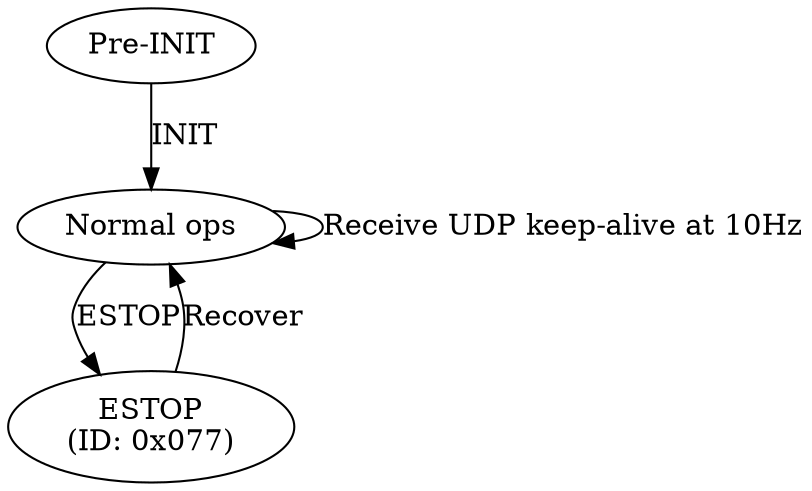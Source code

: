 digraph host_fsm {
    S09 [label="Pre-INIT"];
    S10 [label="Normal ops"];
    S11 [label="ESTOP\n(ID: 0x077)"];

    S09 -> S10[label="INIT"];
    S10 -> S10[label="Receive UDP keep-alive at 10Hz"]
    S10 -> S11[label="ESTOP"]
    S11 -> S10[label="Recover"]
}
